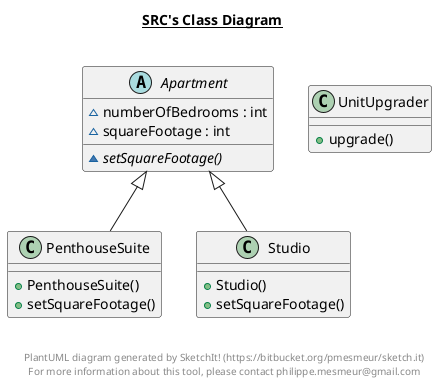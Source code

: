 @startuml

title __SRC's Class Diagram__\n


    abstract class Apartment {
        ~ numberOfBedrooms : int
        ~ squareFootage : int
        {abstract} ~ setSquareFootage()
    }

  

    class PenthouseSuite {
        + PenthouseSuite()
        + setSquareFootage()
    }

  


    class Studio {
        + Studio()
        + setSquareFootage()
    }

  


    class UnitUpgrader {
        + upgrade()
    }

  

  PenthouseSuite -up-|> Apartment
  Studio -up-|> Apartment


right footer


PlantUML diagram generated by SketchIt! (https://bitbucket.org/pmesmeur/sketch.it)
For more information about this tool, please contact philippe.mesmeur@gmail.com
endfooter

@enduml
